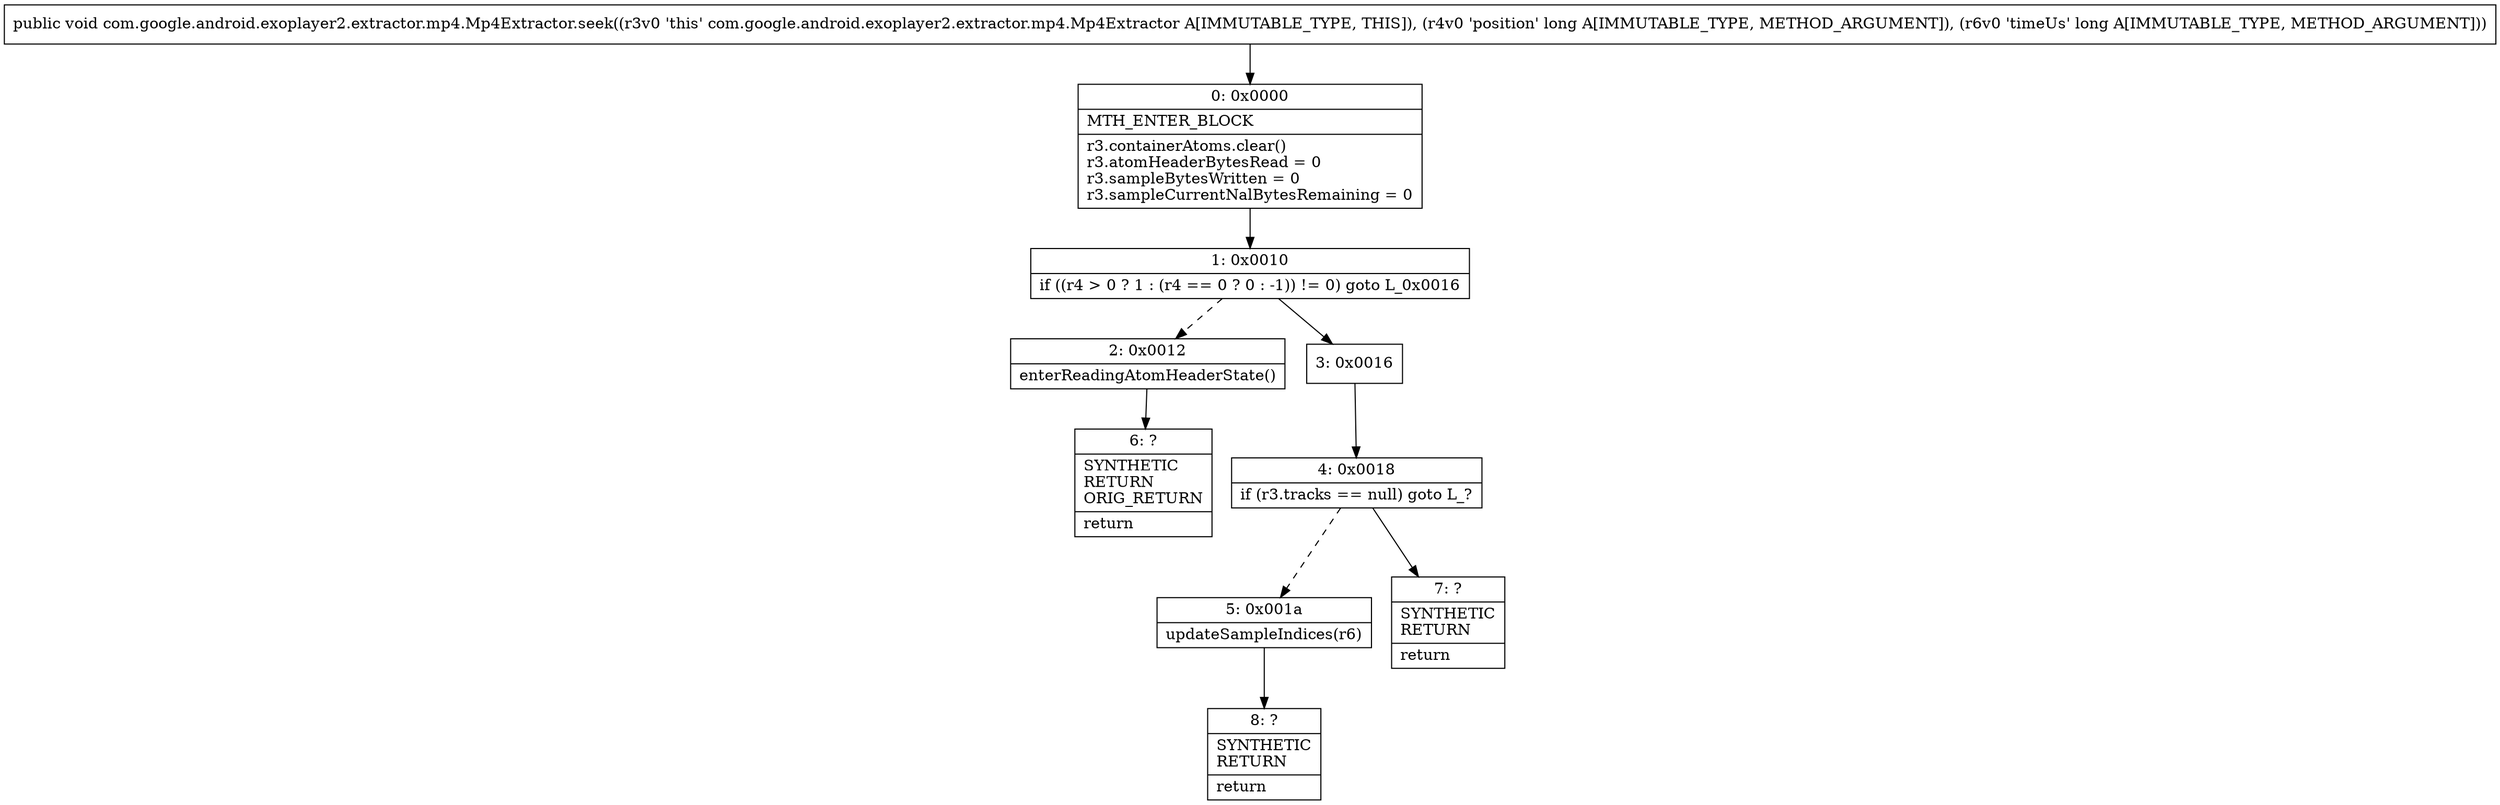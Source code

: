 digraph "CFG forcom.google.android.exoplayer2.extractor.mp4.Mp4Extractor.seek(JJ)V" {
Node_0 [shape=record,label="{0\:\ 0x0000|MTH_ENTER_BLOCK\l|r3.containerAtoms.clear()\lr3.atomHeaderBytesRead = 0\lr3.sampleBytesWritten = 0\lr3.sampleCurrentNalBytesRemaining = 0\l}"];
Node_1 [shape=record,label="{1\:\ 0x0010|if ((r4 \> 0 ? 1 : (r4 == 0 ? 0 : \-1)) != 0) goto L_0x0016\l}"];
Node_2 [shape=record,label="{2\:\ 0x0012|enterReadingAtomHeaderState()\l}"];
Node_3 [shape=record,label="{3\:\ 0x0016}"];
Node_4 [shape=record,label="{4\:\ 0x0018|if (r3.tracks == null) goto L_?\l}"];
Node_5 [shape=record,label="{5\:\ 0x001a|updateSampleIndices(r6)\l}"];
Node_6 [shape=record,label="{6\:\ ?|SYNTHETIC\lRETURN\lORIG_RETURN\l|return\l}"];
Node_7 [shape=record,label="{7\:\ ?|SYNTHETIC\lRETURN\l|return\l}"];
Node_8 [shape=record,label="{8\:\ ?|SYNTHETIC\lRETURN\l|return\l}"];
MethodNode[shape=record,label="{public void com.google.android.exoplayer2.extractor.mp4.Mp4Extractor.seek((r3v0 'this' com.google.android.exoplayer2.extractor.mp4.Mp4Extractor A[IMMUTABLE_TYPE, THIS]), (r4v0 'position' long A[IMMUTABLE_TYPE, METHOD_ARGUMENT]), (r6v0 'timeUs' long A[IMMUTABLE_TYPE, METHOD_ARGUMENT])) }"];
MethodNode -> Node_0;
Node_0 -> Node_1;
Node_1 -> Node_2[style=dashed];
Node_1 -> Node_3;
Node_2 -> Node_6;
Node_3 -> Node_4;
Node_4 -> Node_5[style=dashed];
Node_4 -> Node_7;
Node_5 -> Node_8;
}

